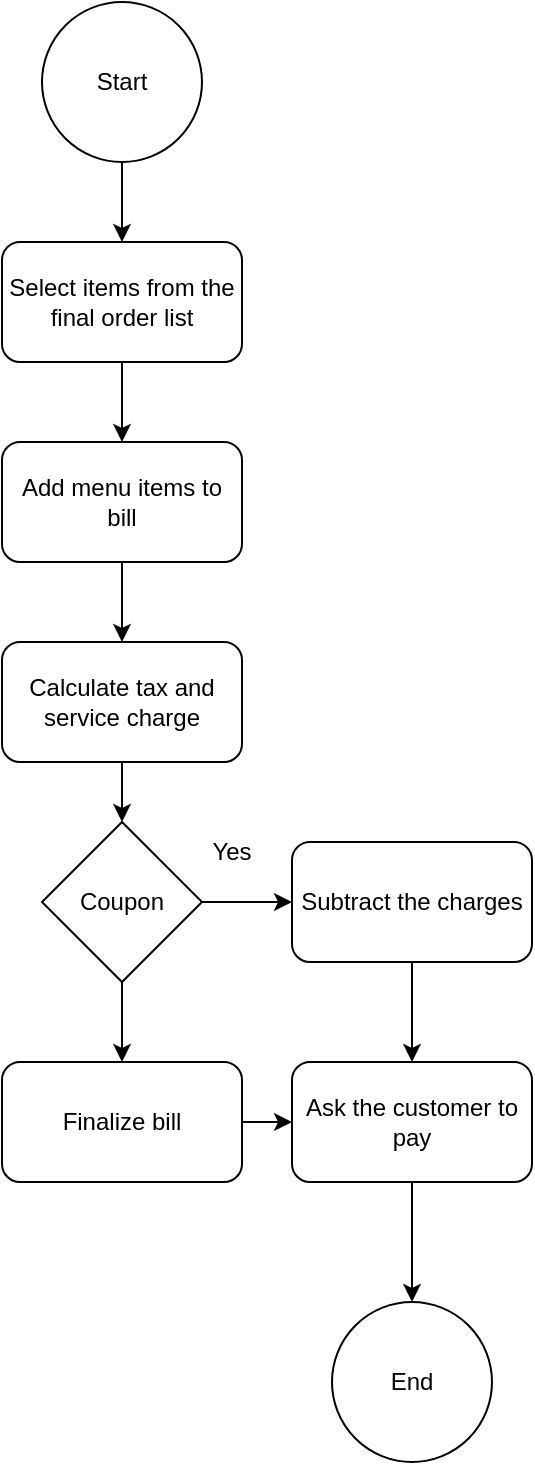 <mxfile version="16.6.2" type="device"><diagram id="iyE4md1dvo4QVcmof6HP" name="Page-1"><mxGraphModel dx="1598" dy="731" grid="1" gridSize="10" guides="1" tooltips="1" connect="1" arrows="1" fold="1" page="1" pageScale="1" pageWidth="850" pageHeight="1100" math="0" shadow="0"><root><mxCell id="0"/><mxCell id="1" parent="0"/><mxCell id="U-a3K07rW89fX47aAUpk-1" value="Start&lt;br&gt;" style="ellipse;whiteSpace=wrap;html=1;aspect=fixed;" vertex="1" parent="1"><mxGeometry x="385" y="40" width="80" height="80" as="geometry"/></mxCell><mxCell id="U-a3K07rW89fX47aAUpk-2" value="Select items from the final order list" style="rounded=1;whiteSpace=wrap;html=1;" vertex="1" parent="1"><mxGeometry x="365" y="160" width="120" height="60" as="geometry"/></mxCell><mxCell id="U-a3K07rW89fX47aAUpk-3" value="" style="endArrow=classic;html=1;rounded=0;entryX=0.5;entryY=0;entryDx=0;entryDy=0;exitX=0.5;exitY=1;exitDx=0;exitDy=0;" edge="1" parent="1" source="U-a3K07rW89fX47aAUpk-1" target="U-a3K07rW89fX47aAUpk-2"><mxGeometry width="50" height="50" relative="1" as="geometry"><mxPoint x="400" y="330" as="sourcePoint"/><mxPoint x="450" y="280" as="targetPoint"/></mxGeometry></mxCell><mxCell id="U-a3K07rW89fX47aAUpk-4" value="Add menu items to bill" style="rounded=1;whiteSpace=wrap;html=1;" vertex="1" parent="1"><mxGeometry x="365" y="260" width="120" height="60" as="geometry"/></mxCell><mxCell id="U-a3K07rW89fX47aAUpk-5" value="" style="endArrow=classic;html=1;rounded=0;entryX=0.5;entryY=0;entryDx=0;entryDy=0;exitX=0.5;exitY=1;exitDx=0;exitDy=0;" edge="1" parent="1" source="U-a3K07rW89fX47aAUpk-2" target="U-a3K07rW89fX47aAUpk-4"><mxGeometry width="50" height="50" relative="1" as="geometry"><mxPoint x="400" y="320" as="sourcePoint"/><mxPoint x="450" y="270" as="targetPoint"/></mxGeometry></mxCell><mxCell id="U-a3K07rW89fX47aAUpk-7" value="" style="endArrow=classic;html=1;rounded=0;entryX=0.5;entryY=0;entryDx=0;entryDy=0;exitX=0.5;exitY=1;exitDx=0;exitDy=0;" edge="1" parent="1" source="U-a3K07rW89fX47aAUpk-4"><mxGeometry width="50" height="50" relative="1" as="geometry"><mxPoint x="400" y="310" as="sourcePoint"/><mxPoint x="425" y="360" as="targetPoint"/></mxGeometry></mxCell><mxCell id="U-a3K07rW89fX47aAUpk-8" value="Calculate tax and service charge" style="rounded=1;whiteSpace=wrap;html=1;" vertex="1" parent="1"><mxGeometry x="365" y="360" width="120" height="60" as="geometry"/></mxCell><mxCell id="U-a3K07rW89fX47aAUpk-9" value="Coupon" style="rhombus;whiteSpace=wrap;html=1;" vertex="1" parent="1"><mxGeometry x="385" y="450" width="80" height="80" as="geometry"/></mxCell><mxCell id="U-a3K07rW89fX47aAUpk-10" value="" style="endArrow=classic;html=1;rounded=0;entryX=0.5;entryY=0;entryDx=0;entryDy=0;exitX=0.5;exitY=1;exitDx=0;exitDy=0;" edge="1" parent="1" source="U-a3K07rW89fX47aAUpk-8" target="U-a3K07rW89fX47aAUpk-9"><mxGeometry width="50" height="50" relative="1" as="geometry"><mxPoint x="400" y="310" as="sourcePoint"/><mxPoint x="450" y="260" as="targetPoint"/></mxGeometry></mxCell><mxCell id="U-a3K07rW89fX47aAUpk-12" value="Subtract the charges" style="rounded=1;whiteSpace=wrap;html=1;" vertex="1" parent="1"><mxGeometry x="510" y="460" width="120" height="60" as="geometry"/></mxCell><mxCell id="U-a3K07rW89fX47aAUpk-13" value="" style="endArrow=classic;html=1;rounded=0;entryX=0;entryY=0.5;entryDx=0;entryDy=0;exitX=1;exitY=0.5;exitDx=0;exitDy=0;" edge="1" parent="1" source="U-a3K07rW89fX47aAUpk-9" target="U-a3K07rW89fX47aAUpk-12"><mxGeometry width="50" height="50" relative="1" as="geometry"><mxPoint x="400" y="310" as="sourcePoint"/><mxPoint x="450" y="260" as="targetPoint"/></mxGeometry></mxCell><mxCell id="U-a3K07rW89fX47aAUpk-14" value="Yes" style="text;html=1;strokeColor=none;fillColor=none;align=center;verticalAlign=middle;whiteSpace=wrap;rounded=0;" vertex="1" parent="1"><mxGeometry x="450" y="450" width="60" height="30" as="geometry"/></mxCell><mxCell id="U-a3K07rW89fX47aAUpk-15" value="" style="endArrow=classic;html=1;rounded=0;exitX=0.5;exitY=1;exitDx=0;exitDy=0;" edge="1" parent="1" source="U-a3K07rW89fX47aAUpk-9"><mxGeometry width="50" height="50" relative="1" as="geometry"><mxPoint x="400" y="310" as="sourcePoint"/><mxPoint x="425" y="570" as="targetPoint"/></mxGeometry></mxCell><mxCell id="U-a3K07rW89fX47aAUpk-16" value="Ask the customer to pay" style="rounded=1;whiteSpace=wrap;html=1;" vertex="1" parent="1"><mxGeometry x="510" y="570" width="120" height="60" as="geometry"/></mxCell><mxCell id="U-a3K07rW89fX47aAUpk-20" style="edgeStyle=orthogonalEdgeStyle;rounded=0;orthogonalLoop=1;jettySize=auto;html=1;exitX=1;exitY=0.5;exitDx=0;exitDy=0;entryX=0;entryY=0.5;entryDx=0;entryDy=0;" edge="1" parent="1" source="U-a3K07rW89fX47aAUpk-17" target="U-a3K07rW89fX47aAUpk-16"><mxGeometry relative="1" as="geometry"/></mxCell><mxCell id="U-a3K07rW89fX47aAUpk-17" value="Finalize bill" style="rounded=1;whiteSpace=wrap;html=1;" vertex="1" parent="1"><mxGeometry x="365" y="570" width="120" height="60" as="geometry"/></mxCell><mxCell id="U-a3K07rW89fX47aAUpk-18" value="" style="endArrow=classic;html=1;rounded=0;entryX=0.5;entryY=0;entryDx=0;entryDy=0;exitX=0.5;exitY=1;exitDx=0;exitDy=0;" edge="1" parent="1" source="U-a3K07rW89fX47aAUpk-12" target="U-a3K07rW89fX47aAUpk-16"><mxGeometry width="50" height="50" relative="1" as="geometry"><mxPoint x="390" y="330" as="sourcePoint"/><mxPoint x="440" y="280" as="targetPoint"/></mxGeometry></mxCell><mxCell id="U-a3K07rW89fX47aAUpk-21" value="End" style="ellipse;whiteSpace=wrap;html=1;aspect=fixed;" vertex="1" parent="1"><mxGeometry x="530" y="690" width="80" height="80" as="geometry"/></mxCell><mxCell id="U-a3K07rW89fX47aAUpk-22" value="" style="endArrow=classic;html=1;rounded=0;entryX=0.5;entryY=0;entryDx=0;entryDy=0;exitX=0.5;exitY=1;exitDx=0;exitDy=0;" edge="1" parent="1" source="U-a3K07rW89fX47aAUpk-16" target="U-a3K07rW89fX47aAUpk-21"><mxGeometry width="50" height="50" relative="1" as="geometry"><mxPoint x="390" y="330" as="sourcePoint"/><mxPoint x="440" y="280" as="targetPoint"/></mxGeometry></mxCell></root></mxGraphModel></diagram></mxfile>